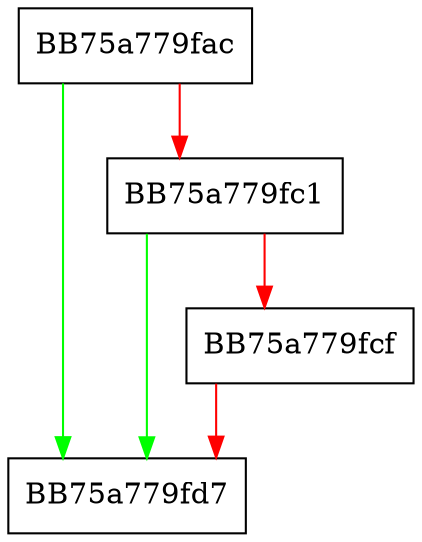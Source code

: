 digraph __acrt_update_locale_info {
  node [shape="box"];
  graph [splines=ortho];
  BB75a779fac -> BB75a779fd7 [color="green"];
  BB75a779fac -> BB75a779fc1 [color="red"];
  BB75a779fc1 -> BB75a779fd7 [color="green"];
  BB75a779fc1 -> BB75a779fcf [color="red"];
  BB75a779fcf -> BB75a779fd7 [color="red"];
}